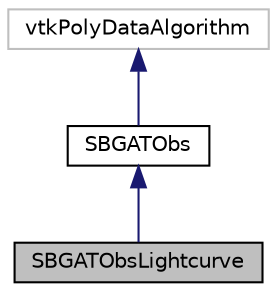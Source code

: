 digraph "SBGATObsLightcurve"
{
 // LATEX_PDF_SIZE
  edge [fontname="Helvetica",fontsize="10",labelfontname="Helvetica",labelfontsize="10"];
  node [fontname="Helvetica",fontsize="10",shape=record];
  Node3 [label="SBGATObsLightcurve",height=0.2,width=0.4,color="black", fillcolor="grey75", style="filled", fontcolor="black",tooltip="Defines the SBGATObsLightcurve class."];
  Node4 -> Node3 [dir="back",color="midnightblue",fontsize="10",style="solid",fontname="Helvetica"];
  Node4 [label="SBGATObs",height=0.2,width=0.4,color="black", fillcolor="white", style="filled",URL="$class_s_b_g_a_t_obs.html",tooltip=" "];
  Node5 -> Node4 [dir="back",color="midnightblue",fontsize="10",style="solid",fontname="Helvetica"];
  Node5 [label="vtkPolyDataAlgorithm",height=0.2,width=0.4,color="grey75", fillcolor="white", style="filled",tooltip=" "];
}
